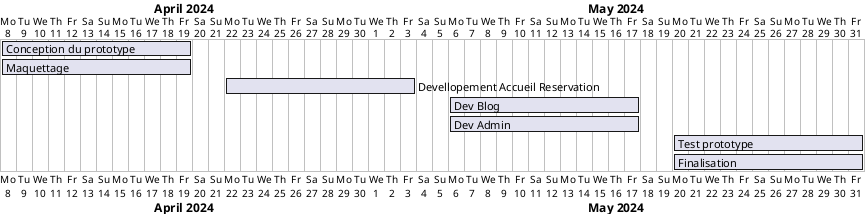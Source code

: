 @startgantt
[Conception du prototype] requires 12 days
[Maquettage] requires 12 days
[Devellopement Accueil Reservation] requires 12 days
[Dev Blog] requires 12 days
[Dev Admin] requires 12 days
[Test prototype] requires 12 days
[Finalisation] requires 12 days


Project starts 2024-04-08
[Conception du prototype] starts 2024-04-08
[Maquettage] starts 2024-04-08
[Devellopement Accueil Reservation] starts 2024-04-22
[Dev Blog] starts 2024-05-06
[Dev Admin] starts 2024-05-06
[Test prototype] starts 2024-05-20
[Finalisation] starts 2024-05-20
@endgantt